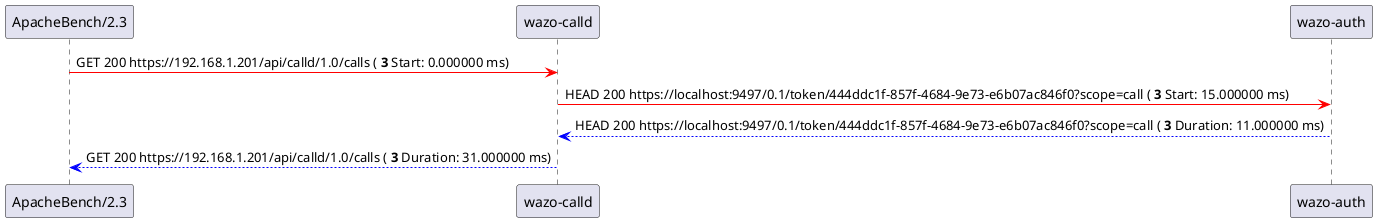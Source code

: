 @startuml
"ApacheBench/2.3" -[#red]> "wazo-calld": GET 200 https://192.168.1.201/api/calld/1.0/calls ( <b>3</b> Start: 0.000000 ms)
"wazo-calld" -[#red]> "wazo-auth": HEAD 200 https://localhost:9497/0.1/token/444ddc1f-857f-4684-9e73-e6b07ac846f0?scope=call ( <b>3</b> Start: 15.000000 ms)
"wazo-calld" <-[#blue]- "wazo-auth": HEAD 200 https://localhost:9497/0.1/token/444ddc1f-857f-4684-9e73-e6b07ac846f0?scope=call ( <b>3</b> Duration: 11.000000 ms)
"ApacheBench/2.3" <-[#blue]- "wazo-calld": GET 200 https://192.168.1.201/api/calld/1.0/calls ( <b>3</b> Duration: 31.000000 ms)
@enduml
